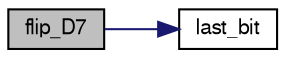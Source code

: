 digraph "flip_D7"
{
 // LATEX_PDF_SIZE
  bgcolor="transparent";
  edge [fontname="FreeSans",fontsize="10",labelfontname="FreeSans",labelfontsize="10"];
  node [fontname="FreeSans",fontsize="10",shape=record];
  rankdir="LR";
  Node1 [label="flip_D7",height=0.2,width=0.4,color="black", fillcolor="grey75", style="filled", fontcolor="black",tooltip=" "];
  Node1 -> Node2 [color="midnightblue",fontsize="10",style="solid",fontname="FreeSans"];
  Node2 [label="last_bit",height=0.2,width=0.4,color="black",URL="$bit_8c.html#ad47d9158c952a78b9602c699ab6ece49",tooltip="Search the last bit set (same as log2())."];
}
